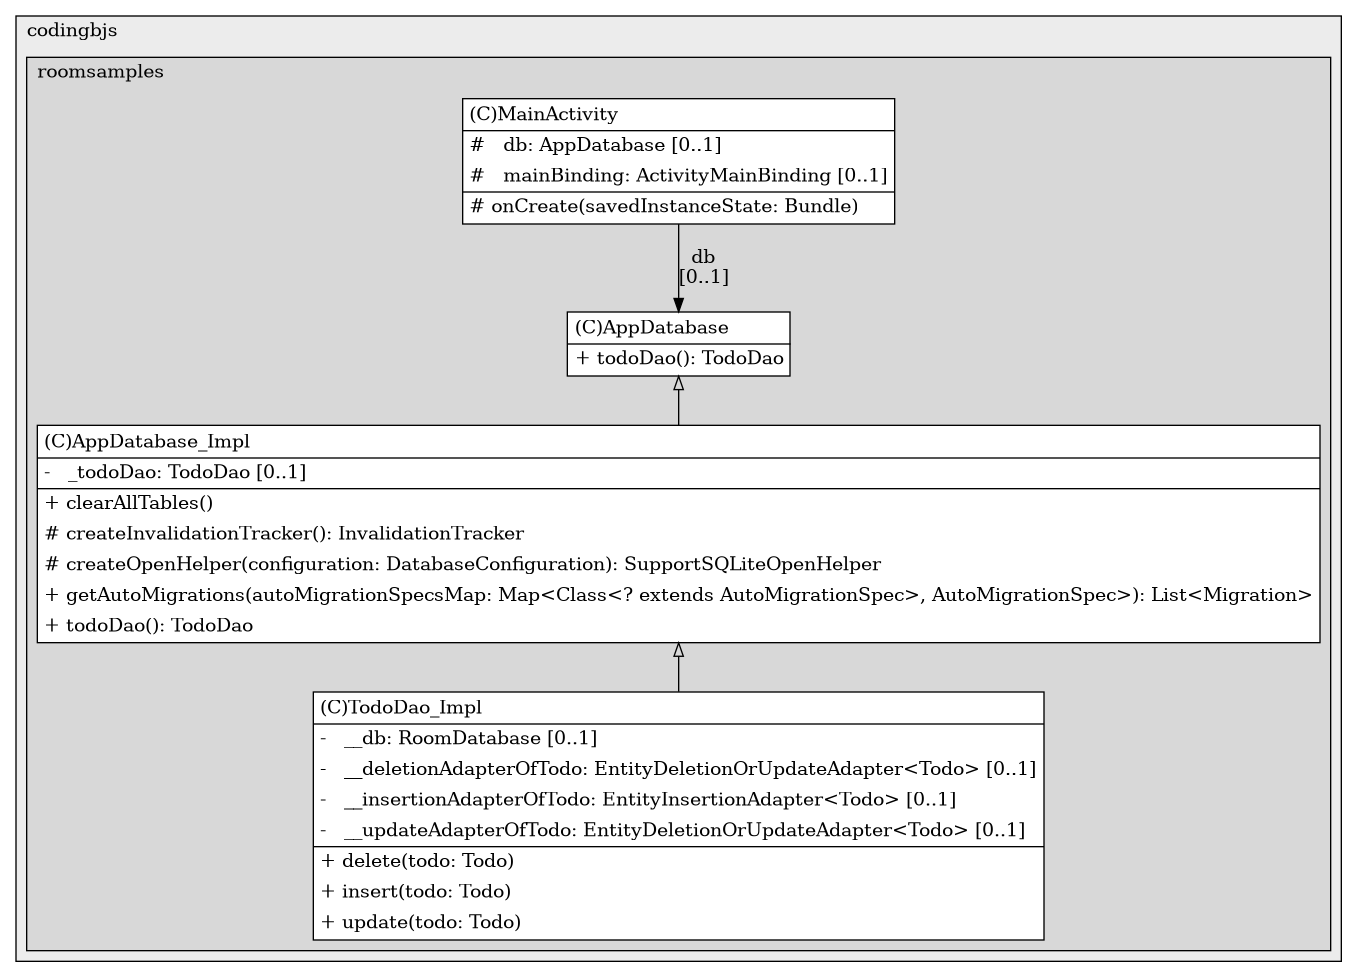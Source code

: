 @startuml

/' diagram meta data start
config=StructureConfiguration;
{
  "projectClassification": {
    "searchMode": "OpenProject", // OpenProject, AllProjects
    "includedProjects": "",
    "pathEndKeywords": "*.impl",
    "isClientPath": "",
    "isClientName": "",
    "isTestPath": "",
    "isTestName": "",
    "isMappingPath": "",
    "isMappingName": "",
    "isDataAccessPath": "",
    "isDataAccessName": "",
    "isDataStructurePath": "",
    "isDataStructureName": "",
    "isInterfaceStructuresPath": "",
    "isInterfaceStructuresName": "",
    "isEntryPointPath": "",
    "isEntryPointName": ""
  },
  "graphRestriction": {
    "classPackageExcludeFilter": "",
    "classPackageIncludeFilter": "",
    "classNameExcludeFilter": "",
    "classNameIncludeFilter": "",
    "methodNameExcludeFilter": "",
    "methodNameIncludeFilter": "",
    "removeByInheritance": "", // inheritance/annotation based filtering is done in a second step
    "removeByAnnotation": "",
    "removeByClassPackage": "", // cleanup the graph after inheritance/annotation based filtering is done
    "removeByClassName": "",
    "cutMappings": false,
    "cutEnum": true,
    "cutTests": true,
    "cutClient": true,
    "cutDataAccess": true,
    "cutInterfaceStructures": true,
    "cutDataStructures": true,
    "cutGetterAndSetter": true,
    "cutConstructors": true
  },
  "graphTraversal": {
    "forwardDepth": 3,
    "backwardDepth": 3,
    "classPackageExcludeFilter": "",
    "classPackageIncludeFilter": "",
    "classNameExcludeFilter": "",
    "classNameIncludeFilter": "",
    "methodNameExcludeFilter": "",
    "methodNameIncludeFilter": "",
    "hideMappings": false,
    "hideDataStructures": false,
    "hidePrivateMethods": true,
    "hideInterfaceCalls": true, // indirection: implementation -> interface (is hidden) -> implementation
    "onlyShowApplicationEntryPoints": false // root node is included
  },
  "details": {
    "aggregation": "GroupByClass", // ByClass, GroupByClass, None
    "showClassGenericTypes": true,
    "showMethods": true,
    "showMethodParameterNames": true,
    "showMethodParameterTypes": true,
    "showMethodReturnType": true,
    "showPackageLevels": 2,
    "showDetailedClassStructure": true
  },
  "rootClass": "com.codingbjs.roomsamples.MainActivity"
}
diagram meta data end '/



digraph g {
    rankdir="TB"
    splines=polyline
    

'nodes 
subgraph cluster_999044735 { 
   	label=codingbjs
	labeljust=l
	fillcolor="#ececec"
	style=filled
   
   subgraph cluster_1331915233 { 
   	label=roomsamples
	labeljust=l
	fillcolor="#d8d8d8"
	style=filled
   
   AppDatabase1977871668[
	label=<<TABLE BORDER="1" CELLBORDER="0" CELLPADDING="4" CELLSPACING="0">
<TR><TD ALIGN="LEFT" >(C)AppDatabase</TD></TR>
<HR/>
<TR><TD ALIGN="LEFT" >+ todoDao(): TodoDao</TD></TR>
</TABLE>>
	style=filled
	margin=0
	shape=plaintext
	fillcolor="#FFFFFF"
];

AppDatabase_Impl1977871668[
	label=<<TABLE BORDER="1" CELLBORDER="0" CELLPADDING="4" CELLSPACING="0">
<TR><TD ALIGN="LEFT" >(C)AppDatabase_Impl</TD></TR>
<HR/>
<TR><TD ALIGN="LEFT" >-   _todoDao: TodoDao [0..1]</TD></TR>
<HR/>
<TR><TD ALIGN="LEFT" >+ clearAllTables()</TD></TR>
<TR><TD ALIGN="LEFT" ># createInvalidationTracker(): InvalidationTracker</TD></TR>
<TR><TD ALIGN="LEFT" ># createOpenHelper(configuration: DatabaseConfiguration): SupportSQLiteOpenHelper</TD></TR>
<TR><TD ALIGN="LEFT" >+ getAutoMigrations(autoMigrationSpecsMap: Map&lt;Class&lt;? extends AutoMigrationSpec&gt;, AutoMigrationSpec&gt;): List&lt;Migration&gt;</TD></TR>
<TR><TD ALIGN="LEFT" >+ todoDao(): TodoDao</TD></TR>
</TABLE>>
	style=filled
	margin=0
	shape=plaintext
	fillcolor="#FFFFFF"
];

MainActivity1977871668[
	label=<<TABLE BORDER="1" CELLBORDER="0" CELLPADDING="4" CELLSPACING="0">
<TR><TD ALIGN="LEFT" >(C)MainActivity</TD></TR>
<HR/>
<TR><TD ALIGN="LEFT" >#   db: AppDatabase [0..1]</TD></TR>
<TR><TD ALIGN="LEFT" >#   mainBinding: ActivityMainBinding [0..1]</TD></TR>
<HR/>
<TR><TD ALIGN="LEFT" ># onCreate(savedInstanceState: Bundle)</TD></TR>
</TABLE>>
	style=filled
	margin=0
	shape=plaintext
	fillcolor="#FFFFFF"
];

TodoDao_Impl1977871668[
	label=<<TABLE BORDER="1" CELLBORDER="0" CELLPADDING="4" CELLSPACING="0">
<TR><TD ALIGN="LEFT" >(C)TodoDao_Impl</TD></TR>
<HR/>
<TR><TD ALIGN="LEFT" >-   __db: RoomDatabase [0..1]</TD></TR>
<TR><TD ALIGN="LEFT" >-   __deletionAdapterOfTodo: EntityDeletionOrUpdateAdapter&lt;Todo&gt; [0..1]</TD></TR>
<TR><TD ALIGN="LEFT" >-   __insertionAdapterOfTodo: EntityInsertionAdapter&lt;Todo&gt; [0..1]</TD></TR>
<TR><TD ALIGN="LEFT" >-   __updateAdapterOfTodo: EntityDeletionOrUpdateAdapter&lt;Todo&gt; [0..1]</TD></TR>
<HR/>
<TR><TD ALIGN="LEFT" >+ delete(todo: Todo)</TD></TR>
<TR><TD ALIGN="LEFT" >+ insert(todo: Todo)</TD></TR>
<TR><TD ALIGN="LEFT" >+ update(todo: Todo)</TD></TR>
</TABLE>>
	style=filled
	margin=0
	shape=plaintext
	fillcolor="#FFFFFF"
];
} 
} 

'edges    
AppDatabase1977871668 -> AppDatabase_Impl1977871668[arrowhead=none, arrowtail=empty, dir=both];
AppDatabase_Impl1977871668 -> TodoDao_Impl1977871668[arrowhead=none, arrowtail=empty, dir=both];
MainActivity1977871668 -> AppDatabase1977871668[label="db
[0..1]"];
    
}
@enduml
